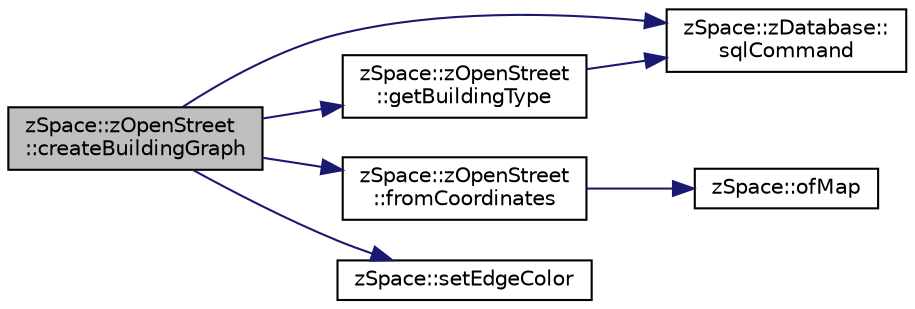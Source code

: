 digraph "zSpace::zOpenStreet::createBuildingGraph"
{
 // LATEX_PDF_SIZE
  edge [fontname="Helvetica",fontsize="10",labelfontname="Helvetica",labelfontsize="10"];
  node [fontname="Helvetica",fontsize="10",shape=record];
  rankdir="LR";
  Node13 [label="zSpace::zOpenStreet\l::createBuildingGraph",height=0.2,width=0.4,color="black", fillcolor="grey75", style="filled", fontcolor="black",tooltip="This method creates the building graph from the OSM data."];
  Node13 -> Node14 [color="midnightblue",fontsize="10",style="solid",fontname="Helvetica"];
  Node14 [label="zSpace::zDatabase::\lsqlCommand",height=0.2,width=0.4,color="black", fillcolor="white", style="filled",URL="$classz_space_1_1z_database.html#a4d5d00809e93cd250637d53432d2513e",tooltip="This method queries the database with the command given by the input SQL statement."];
  Node13 -> Node15 [color="midnightblue",fontsize="10",style="solid",fontname="Helvetica"];
  Node15 [label="zSpace::zOpenStreet\l::fromCoordinates",height=0.2,width=0.4,color="black", fillcolor="white", style="filled",URL="$classz_space_1_1z_open_street.html#ad57dc144a2d627dd20d7b8f105ca49f9",tooltip="This method computes the 3D position based on the input latitude and longitude, using the bounds of t..."];
  Node15 -> Node16 [color="midnightblue",fontsize="10",style="solid",fontname="Helvetica"];
  Node16 [label="zSpace::ofMap",height=0.2,width=0.4,color="black", fillcolor="white", style="filled",URL="$group__z_core_utilities.html#ga772c31654e2dcf5f5ac0a884f3f9612a",tooltip="This method maps the input value from the input domain to output domain."];
  Node13 -> Node17 [color="midnightblue",fontsize="10",style="solid",fontname="Helvetica"];
  Node17 [label="zSpace::zOpenStreet\l::getBuildingType",height=0.2,width=0.4,color="black", fillcolor="white", style="filled",URL="$classz_space_1_1z_open_street.html#a1bb16c896389ff73b999cc25d059deb6",tooltip="This method gets the street type from the OSM data for the given wayId if it corresponds to a street."];
  Node17 -> Node14 [color="midnightblue",fontsize="10",style="solid",fontname="Helvetica"];
  Node13 -> Node18 [color="midnightblue",fontsize="10",style="solid",fontname="Helvetica"];
  Node18 [label="zSpace::setEdgeColor",height=0.2,width=0.4,color="black", fillcolor="white", style="filled",URL="$group__z_graph_mesh_utilities.html#gaee6bfa4f8bd3051509412532bbd343dc",tooltip="This method sets edge color of of the input zGraph/zMesh edge and its symmetry edge to the input colo..."];
}
